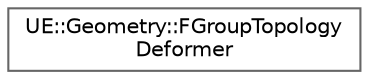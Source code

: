 digraph "Graphical Class Hierarchy"
{
 // INTERACTIVE_SVG=YES
 // LATEX_PDF_SIZE
  bgcolor="transparent";
  edge [fontname=Helvetica,fontsize=10,labelfontname=Helvetica,labelfontsize=10];
  node [fontname=Helvetica,fontsize=10,shape=box,height=0.2,width=0.4];
  rankdir="LR";
  Node0 [id="Node000000",label="UE::Geometry::FGroupTopology\lDeformer",height=0.2,width=0.4,color="grey40", fillcolor="white", style="filled",URL="$db/d1e/classUE_1_1Geometry_1_1FGroupTopologyDeformer.html",tooltip="FGroupTopologyDeformer supports deforming a Mesh based on an overlaid FGroupTopology."];
}
